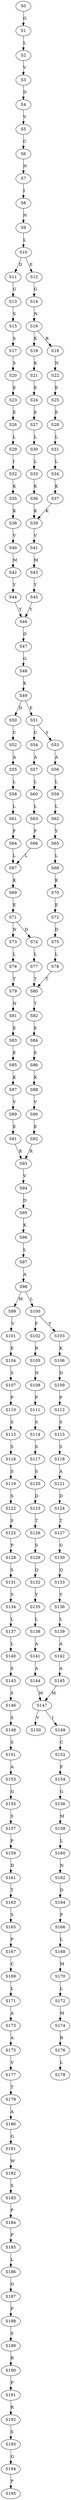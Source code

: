 strict digraph  {
	S0 -> S1 [ label = G ];
	S1 -> S2 [ label = L ];
	S2 -> S3 [ label = V ];
	S3 -> S4 [ label = D ];
	S4 -> S5 [ label = V ];
	S5 -> S6 [ label = C ];
	S6 -> S7 [ label = N ];
	S7 -> S8 [ label = I ];
	S8 -> S9 [ label = N ];
	S9 -> S10 [ label = L ];
	S10 -> S11 [ label = D ];
	S10 -> S12 [ label = E ];
	S11 -> S13 [ label = G ];
	S12 -> S14 [ label = G ];
	S13 -> S15 [ label = S ];
	S14 -> S16 [ label = N ];
	S15 -> S17 [ label = S ];
	S16 -> S18 [ label = K ];
	S16 -> S19 [ label = R ];
	S17 -> S20 [ label = S ];
	S18 -> S21 [ label = K ];
	S19 -> S22 [ label = N ];
	S20 -> S23 [ label = E ];
	S21 -> S24 [ label = E ];
	S22 -> S25 [ label = E ];
	S23 -> S26 [ label = E ];
	S24 -> S27 [ label = E ];
	S25 -> S28 [ label = E ];
	S26 -> S29 [ label = L ];
	S27 -> S30 [ label = L ];
	S28 -> S31 [ label = L ];
	S29 -> S32 [ label = I ];
	S30 -> S33 [ label = L ];
	S31 -> S34 [ label = L ];
	S32 -> S35 [ label = K ];
	S33 -> S36 [ label = K ];
	S34 -> S37 [ label = K ];
	S35 -> S38 [ label = K ];
	S36 -> S39 [ label = K ];
	S37 -> S39 [ label = K ];
	S38 -> S40 [ label = V ];
	S39 -> S41 [ label = V ];
	S40 -> S42 [ label = M ];
	S41 -> S43 [ label = M ];
	S42 -> S44 [ label = Y ];
	S43 -> S45 [ label = Y ];
	S44 -> S46 [ label = Y ];
	S45 -> S46 [ label = Y ];
	S46 -> S47 [ label = D ];
	S47 -> S48 [ label = G ];
	S48 -> S49 [ label = K ];
	S49 -> S50 [ label = D ];
	S49 -> S51 [ label = E ];
	S50 -> S52 [ label = C ];
	S51 -> S53 [ label = S ];
	S51 -> S54 [ label = C ];
	S52 -> S55 [ label = A ];
	S53 -> S56 [ label = A ];
	S54 -> S57 [ label = A ];
	S55 -> S58 [ label = L ];
	S56 -> S59 [ label = L ];
	S57 -> S60 [ label = L ];
	S58 -> S61 [ label = L ];
	S59 -> S62 [ label = L ];
	S60 -> S63 [ label = L ];
	S61 -> S64 [ label = F ];
	S62 -> S65 [ label = Y ];
	S63 -> S66 [ label = F ];
	S64 -> S67 [ label = L ];
	S65 -> S68 [ label = L ];
	S66 -> S67 [ label = L ];
	S67 -> S69 [ label = K ];
	S68 -> S70 [ label = K ];
	S69 -> S71 [ label = E ];
	S70 -> S72 [ label = E ];
	S71 -> S73 [ label = N ];
	S71 -> S74 [ label = D ];
	S72 -> S75 [ label = D ];
	S73 -> S76 [ label = L ];
	S74 -> S77 [ label = L ];
	S75 -> S78 [ label = L ];
	S76 -> S79 [ label = T ];
	S77 -> S80 [ label = T ];
	S78 -> S80 [ label = T ];
	S79 -> S81 [ label = N ];
	S80 -> S82 [ label = T ];
	S81 -> S83 [ label = E ];
	S82 -> S84 [ label = E ];
	S83 -> S85 [ label = E ];
	S84 -> S86 [ label = E ];
	S85 -> S87 [ label = K ];
	S86 -> S88 [ label = K ];
	S87 -> S89 [ label = V ];
	S88 -> S90 [ label = V ];
	S89 -> S91 [ label = E ];
	S90 -> S92 [ label = E ];
	S91 -> S93 [ label = R ];
	S92 -> S93 [ label = R ];
	S93 -> S94 [ label = V ];
	S94 -> S95 [ label = D ];
	S95 -> S96 [ label = K ];
	S96 -> S97 [ label = L ];
	S97 -> S98 [ label = A ];
	S98 -> S99 [ label = M ];
	S98 -> S100 [ label = L ];
	S99 -> S101 [ label = V ];
	S100 -> S102 [ label = F ];
	S100 -> S103 [ label = Y ];
	S101 -> S104 [ label = E ];
	S102 -> S105 [ label = R ];
	S103 -> S106 [ label = K ];
	S104 -> S107 [ label = S ];
	S105 -> S108 [ label = N ];
	S106 -> S109 [ label = D ];
	S107 -> S110 [ label = P ];
	S108 -> S111 [ label = P ];
	S109 -> S112 [ label = P ];
	S110 -> S113 [ label = S ];
	S111 -> S114 [ label = S ];
	S112 -> S115 [ label = S ];
	S113 -> S116 [ label = S ];
	S114 -> S117 [ label = S ];
	S115 -> S118 [ label = S ];
	S116 -> S119 [ label = S ];
	S117 -> S120 [ label = S ];
	S118 -> S121 [ label = A ];
	S119 -> S122 [ label = S ];
	S120 -> S123 [ label = D ];
	S121 -> S124 [ label = D ];
	S122 -> S125 [ label = S ];
	S123 -> S126 [ label = T ];
	S124 -> S127 [ label = T ];
	S125 -> S128 [ label = P ];
	S126 -> S129 [ label = S ];
	S127 -> S130 [ label = G ];
	S128 -> S131 [ label = S ];
	S129 -> S132 [ label = Q ];
	S130 -> S133 [ label = Q ];
	S131 -> S134 [ label = S ];
	S132 -> S135 [ label = Y ];
	S133 -> S136 [ label = Y ];
	S134 -> S137 [ label = L ];
	S135 -> S138 [ label = L ];
	S136 -> S139 [ label = L ];
	S137 -> S140 [ label = L ];
	S138 -> S141 [ label = A ];
	S139 -> S142 [ label = A ];
	S140 -> S143 [ label = S ];
	S141 -> S144 [ label = A ];
	S142 -> S145 [ label = A ];
	S143 -> S146 [ label = S ];
	S144 -> S147 [ label = M ];
	S145 -> S147 [ label = M ];
	S146 -> S148 [ label = S ];
	S147 -> S149 [ label = I ];
	S147 -> S150 [ label = V ];
	S148 -> S151 [ label = S ];
	S149 -> S152 [ label = C ];
	S151 -> S153 [ label = A ];
	S152 -> S154 [ label = F ];
	S153 -> S155 [ label = G ];
	S154 -> S156 [ label = G ];
	S155 -> S157 [ label = S ];
	S156 -> S158 [ label = M ];
	S157 -> S159 [ label = P ];
	S158 -> S160 [ label = L ];
	S159 -> S161 [ label = D ];
	S160 -> S162 [ label = N ];
	S161 -> S163 [ label = T ];
	S162 -> S164 [ label = D ];
	S163 -> S165 [ label = S ];
	S164 -> S166 [ label = P ];
	S165 -> S167 [ label = P ];
	S166 -> S168 [ label = L ];
	S167 -> S169 [ label = C ];
	S168 -> S170 [ label = M ];
	S169 -> S171 [ label = L ];
	S170 -> S172 [ label = L ];
	S171 -> S173 [ label = A ];
	S172 -> S174 [ label = M ];
	S173 -> S175 [ label = A ];
	S174 -> S176 [ label = R ];
	S175 -> S177 [ label = V ];
	S176 -> S178 [ label = L ];
	S177 -> S179 [ label = T ];
	S179 -> S180 [ label = A ];
	S180 -> S181 [ label = G ];
	S181 -> S182 [ label = W ];
	S182 -> S183 [ label = S ];
	S183 -> S184 [ label = P ];
	S184 -> S185 [ label = P ];
	S185 -> S186 [ label = L ];
	S186 -> S187 [ label = G ];
	S187 -> S188 [ label = P ];
	S188 -> S189 [ label = S ];
	S189 -> S190 [ label = R ];
	S190 -> S191 [ label = P ];
	S191 -> S192 [ label = R ];
	S192 -> S193 [ label = S ];
	S193 -> S194 [ label = G ];
	S194 -> S195 [ label = P ];
}

